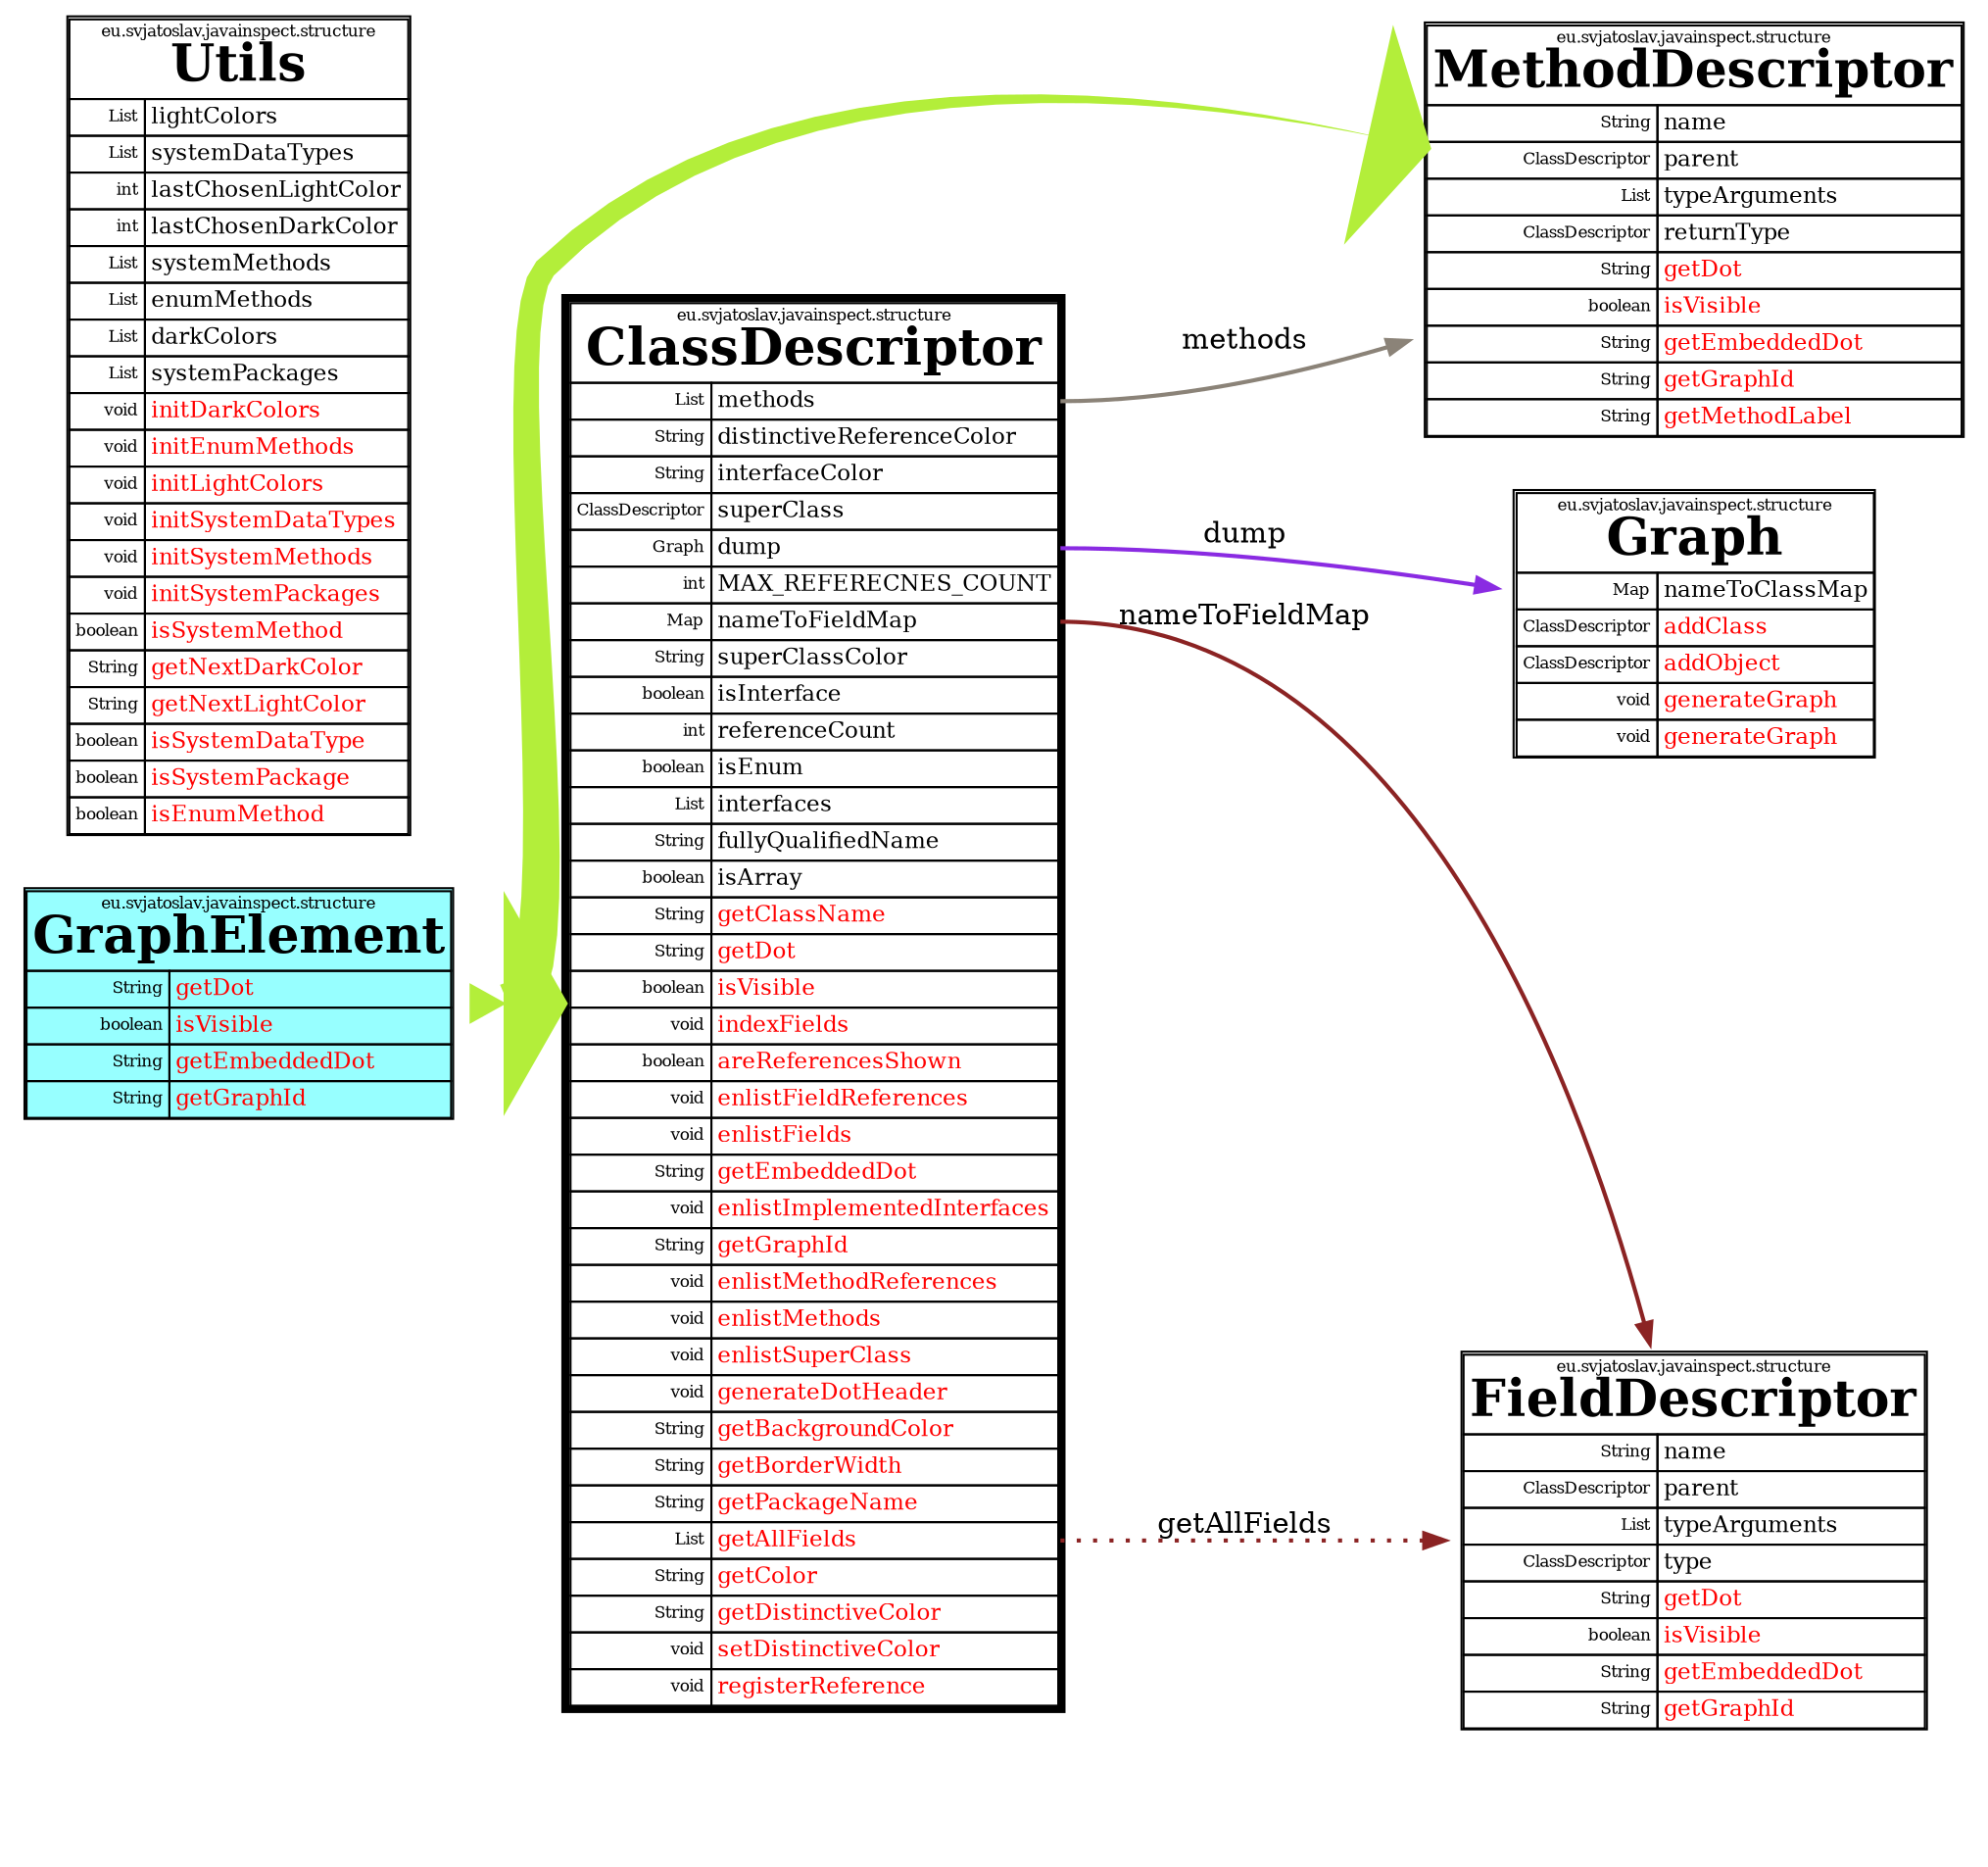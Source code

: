digraph Java {
graph [rankdir=LR, overlap = false, concentrate=true];

// Class: eu.svjatoslav.javainspect.structure.ClassDescriptor
    class_eu_svjatoslav_javainspect_structure_ClassDescriptor[label=<<TABLE  BORDER="4" CELLBORDER="1" CELLSPACING="0">

    // class descriptor header
    <TR><TD colspan="2" PORT="f0"><FONT POINT-SIZE="8.0" >eu.svjatoslav.javainspect.structure</FONT><br/><FONT POINT-SIZE="25.0"><B>ClassDescriptor</B></FONT></TD></TR>

    // fields:
        // methods
        <TR><td ALIGN="right"><FONT POINT-SIZE="8.0">List</FONT></td><TD PORT="methods" ALIGN="left"><FONT POINT-SIZE="11.0">methods</FONT></TD></TR>
        // distinctiveReferenceColor
        <TR><td ALIGN="right"><FONT POINT-SIZE="8.0">String</FONT></td><TD PORT="distinctiveReferenceColor" ALIGN="left"><FONT POINT-SIZE="11.0">distinctiveReferenceColor</FONT></TD></TR>
        // interfaceColor
        <TR><td ALIGN="right"><FONT POINT-SIZE="8.0">String</FONT></td><TD PORT="interfaceColor" ALIGN="left"><FONT POINT-SIZE="11.0">interfaceColor</FONT></TD></TR>
        // superClass
        <TR><td ALIGN="right"><FONT POINT-SIZE="8.0">ClassDescriptor</FONT></td><TD PORT="superClass" ALIGN="left"><FONT POINT-SIZE="11.0">superClass</FONT></TD></TR>
        // dump
        <TR><td ALIGN="right"><FONT POINT-SIZE="8.0">Graph</FONT></td><TD PORT="dump" ALIGN="left"><FONT POINT-SIZE="11.0">dump</FONT></TD></TR>
        // MAX_REFERECNES_COUNT
        <TR><td ALIGN="right"><FONT POINT-SIZE="8.0">int</FONT></td><TD PORT="MAX_REFERECNES_COUNT" ALIGN="left"><FONT POINT-SIZE="11.0">MAX_REFERECNES_COUNT</FONT></TD></TR>
        // nameToFieldMap
        <TR><td ALIGN="right"><FONT POINT-SIZE="8.0">Map</FONT></td><TD PORT="nameToFieldMap" ALIGN="left"><FONT POINT-SIZE="11.0">nameToFieldMap</FONT></TD></TR>
        // superClassColor
        <TR><td ALIGN="right"><FONT POINT-SIZE="8.0">String</FONT></td><TD PORT="superClassColor" ALIGN="left"><FONT POINT-SIZE="11.0">superClassColor</FONT></TD></TR>
        // isInterface
        <TR><td ALIGN="right"><FONT POINT-SIZE="8.0">boolean</FONT></td><TD PORT="isInterface" ALIGN="left"><FONT POINT-SIZE="11.0">isInterface</FONT></TD></TR>
        // referenceCount
        <TR><td ALIGN="right"><FONT POINT-SIZE="8.0">int</FONT></td><TD PORT="referenceCount" ALIGN="left"><FONT POINT-SIZE="11.0">referenceCount</FONT></TD></TR>
        // isEnum
        <TR><td ALIGN="right"><FONT POINT-SIZE="8.0">boolean</FONT></td><TD PORT="isEnum" ALIGN="left"><FONT POINT-SIZE="11.0">isEnum</FONT></TD></TR>
        // interfaces
        <TR><td ALIGN="right"><FONT POINT-SIZE="8.0">List</FONT></td><TD PORT="interfaces" ALIGN="left"><FONT POINT-SIZE="11.0">interfaces</FONT></TD></TR>
        // fullyQualifiedName
        <TR><td ALIGN="right"><FONT POINT-SIZE="8.0">String</FONT></td><TD PORT="fullyQualifiedName" ALIGN="left"><FONT POINT-SIZE="11.0">fullyQualifiedName</FONT></TD></TR>
        // isArray
        <TR><td ALIGN="right"><FONT POINT-SIZE="8.0">boolean</FONT></td><TD PORT="isArray" ALIGN="left"><FONT POINT-SIZE="11.0">isArray</FONT></TD></TR>

    // methods:
        // getClassName
        <TR><td ALIGN="right"><FONT POINT-SIZE="8.0">String</FONT></td><TD PORT="getClassName" ALIGN="left"><FONT COLOR ="red" POINT-SIZE="11.0">getClassName</FONT></TD></TR>
        // getDot
        <TR><td ALIGN="right"><FONT POINT-SIZE="8.0">String</FONT></td><TD PORT="getDot" ALIGN="left"><FONT COLOR ="red" POINT-SIZE="11.0">getDot</FONT></TD></TR>
        // isVisible
        <TR><td ALIGN="right"><FONT POINT-SIZE="8.0">boolean</FONT></td><TD PORT="isVisible" ALIGN="left"><FONT COLOR ="red" POINT-SIZE="11.0">isVisible</FONT></TD></TR>
        // indexFields
        <TR><td ALIGN="right"><FONT POINT-SIZE="8.0">void</FONT></td><TD PORT="indexFields" ALIGN="left"><FONT COLOR ="red" POINT-SIZE="11.0">indexFields</FONT></TD></TR>
        // areReferencesShown
        <TR><td ALIGN="right"><FONT POINT-SIZE="8.0">boolean</FONT></td><TD PORT="areReferencesShown" ALIGN="left"><FONT COLOR ="red" POINT-SIZE="11.0">areReferencesShown</FONT></TD></TR>
        // enlistFieldReferences
        <TR><td ALIGN="right"><FONT POINT-SIZE="8.0">void</FONT></td><TD PORT="enlistFieldReferences" ALIGN="left"><FONT COLOR ="red" POINT-SIZE="11.0">enlistFieldReferences</FONT></TD></TR>
        // enlistFields
        <TR><td ALIGN="right"><FONT POINT-SIZE="8.0">void</FONT></td><TD PORT="enlistFields" ALIGN="left"><FONT COLOR ="red" POINT-SIZE="11.0">enlistFields</FONT></TD></TR>
        // getEmbeddedDot
        <TR><td ALIGN="right"><FONT POINT-SIZE="8.0">String</FONT></td><TD PORT="getEmbeddedDot" ALIGN="left"><FONT COLOR ="red" POINT-SIZE="11.0">getEmbeddedDot</FONT></TD></TR>
        // enlistImplementedInterfaces
        <TR><td ALIGN="right"><FONT POINT-SIZE="8.0">void</FONT></td><TD PORT="enlistImplementedInterfaces" ALIGN="left"><FONT COLOR ="red" POINT-SIZE="11.0">enlistImplementedInterfaces</FONT></TD></TR>
        // getGraphId
        <TR><td ALIGN="right"><FONT POINT-SIZE="8.0">String</FONT></td><TD PORT="getGraphId" ALIGN="left"><FONT COLOR ="red" POINT-SIZE="11.0">getGraphId</FONT></TD></TR>
        // enlistMethodReferences
        <TR><td ALIGN="right"><FONT POINT-SIZE="8.0">void</FONT></td><TD PORT="enlistMethodReferences" ALIGN="left"><FONT COLOR ="red" POINT-SIZE="11.0">enlistMethodReferences</FONT></TD></TR>
        // enlistMethods
        <TR><td ALIGN="right"><FONT POINT-SIZE="8.0">void</FONT></td><TD PORT="enlistMethods" ALIGN="left"><FONT COLOR ="red" POINT-SIZE="11.0">enlistMethods</FONT></TD></TR>
        // enlistSuperClass
        <TR><td ALIGN="right"><FONT POINT-SIZE="8.0">void</FONT></td><TD PORT="enlistSuperClass" ALIGN="left"><FONT COLOR ="red" POINT-SIZE="11.0">enlistSuperClass</FONT></TD></TR>
        // generateDotHeader
        <TR><td ALIGN="right"><FONT POINT-SIZE="8.0">void</FONT></td><TD PORT="generateDotHeader" ALIGN="left"><FONT COLOR ="red" POINT-SIZE="11.0">generateDotHeader</FONT></TD></TR>
        // getBackgroundColor
        <TR><td ALIGN="right"><FONT POINT-SIZE="8.0">String</FONT></td><TD PORT="getBackgroundColor" ALIGN="left"><FONT COLOR ="red" POINT-SIZE="11.0">getBackgroundColor</FONT></TD></TR>
        // getBorderWidth
        <TR><td ALIGN="right"><FONT POINT-SIZE="8.0">String</FONT></td><TD PORT="getBorderWidth" ALIGN="left"><FONT COLOR ="red" POINT-SIZE="11.0">getBorderWidth</FONT></TD></TR>
        // getPackageName
        <TR><td ALIGN="right"><FONT POINT-SIZE="8.0">String</FONT></td><TD PORT="getPackageName" ALIGN="left"><FONT COLOR ="red" POINT-SIZE="11.0">getPackageName</FONT></TD></TR>
        // getAllFields
        <TR><td ALIGN="right"><FONT POINT-SIZE="8.0">List</FONT></td><TD PORT="getAllFields" ALIGN="left"><FONT COLOR ="red" POINT-SIZE="11.0">getAllFields</FONT></TD></TR>
        // getColor
        <TR><td ALIGN="right"><FONT POINT-SIZE="8.0">String</FONT></td><TD PORT="getColor" ALIGN="left"><FONT COLOR ="red" POINT-SIZE="11.0">getColor</FONT></TD></TR>
        // getDistinctiveColor
        <TR><td ALIGN="right"><FONT POINT-SIZE="8.0">String</FONT></td><TD PORT="getDistinctiveColor" ALIGN="left"><FONT COLOR ="red" POINT-SIZE="11.0">getDistinctiveColor</FONT></TD></TR>
        // setDistinctiveColor
        <TR><td ALIGN="right"><FONT POINT-SIZE="8.0">void</FONT></td><TD PORT="setDistinctiveColor" ALIGN="left"><FONT COLOR ="red" POINT-SIZE="11.0">setDistinctiveColor</FONT></TD></TR>
        // registerReference
        <TR><td ALIGN="right"><FONT POINT-SIZE="8.0">void</FONT></td><TD PORT="registerReference" ALIGN="left"><FONT COLOR ="red" POINT-SIZE="11.0">registerReference</FONT></TD></TR>
    </TABLE>>, shape="none"];

    // field references to other classes
    class_eu_svjatoslav_javainspect_structure_ClassDescriptor:methods -> class_eu_svjatoslav_javainspect_structure_MethodDescriptor[label="methods", color="antiquewhite4", style="bold"];
    class_eu_svjatoslav_javainspect_structure_ClassDescriptor:dump -> class_eu_svjatoslav_javainspect_structure_Graph[label="dump", color="blueviolet", style="bold"];
    class_eu_svjatoslav_javainspect_structure_ClassDescriptor:nameToFieldMap -> class_eu_svjatoslav_javainspect_structure_FieldDescriptor[label="nameToFieldMap", color="brown4", style="bold"];

    // method references to other classes
    class_eu_svjatoslav_javainspect_structure_ClassDescriptor:getAllFields -> class_eu_svjatoslav_javainspect_structure_FieldDescriptor[label="getAllFields", color="brown4", style="dotted, bold"];

    // interfaces implemented by class: eu.svjatoslav.javainspect.structure.ClassDescriptor
    class_eu_svjatoslav_javainspect_structure_GraphElement -> class_eu_svjatoslav_javainspect_structure_ClassDescriptor[style="dotted, tapered", color="olivedrab2", penwidth=20, dir="forward"];

// Class: eu.svjatoslav.javainspect.structure.MethodDescriptor
    class_eu_svjatoslav_javainspect_structure_MethodDescriptor[label=<<TABLE  BORDER="1" CELLBORDER="1" CELLSPACING="0">

    // class descriptor header
    <TR><TD colspan="2" PORT="f0"><FONT POINT-SIZE="8.0" >eu.svjatoslav.javainspect.structure</FONT><br/><FONT POINT-SIZE="25.0"><B>MethodDescriptor</B></FONT></TD></TR>

    // fields:
        // name
        <TR><td ALIGN="right"><FONT POINT-SIZE="8.0">String</FONT></td><TD PORT="name" ALIGN="left"><FONT POINT-SIZE="11.0">name</FONT></TD></TR>
        // parent
        <TR><td ALIGN="right"><FONT POINT-SIZE="8.0">ClassDescriptor</FONT></td><TD PORT="parent" ALIGN="left"><FONT POINT-SIZE="11.0">parent</FONT></TD></TR>
        // typeArguments
        <TR><td ALIGN="right"><FONT POINT-SIZE="8.0">List</FONT></td><TD PORT="typeArguments" ALIGN="left"><FONT POINT-SIZE="11.0">typeArguments</FONT></TD></TR>
        // returnType
        <TR><td ALIGN="right"><FONT POINT-SIZE="8.0">ClassDescriptor</FONT></td><TD PORT="returnType" ALIGN="left"><FONT POINT-SIZE="11.0">returnType</FONT></TD></TR>

    // methods:
        // getDot
        <TR><td ALIGN="right"><FONT POINT-SIZE="8.0">String</FONT></td><TD PORT="getDot" ALIGN="left"><FONT COLOR ="red" POINT-SIZE="11.0">getDot</FONT></TD></TR>
        // isVisible
        <TR><td ALIGN="right"><FONT POINT-SIZE="8.0">boolean</FONT></td><TD PORT="isVisible" ALIGN="left"><FONT COLOR ="red" POINT-SIZE="11.0">isVisible</FONT></TD></TR>
        // getEmbeddedDot
        <TR><td ALIGN="right"><FONT POINT-SIZE="8.0">String</FONT></td><TD PORT="getEmbeddedDot" ALIGN="left"><FONT COLOR ="red" POINT-SIZE="11.0">getEmbeddedDot</FONT></TD></TR>
        // getGraphId
        <TR><td ALIGN="right"><FONT POINT-SIZE="8.0">String</FONT></td><TD PORT="getGraphId" ALIGN="left"><FONT COLOR ="red" POINT-SIZE="11.0">getGraphId</FONT></TD></TR>
        // getMethodLabel
        <TR><td ALIGN="right"><FONT POINT-SIZE="8.0">String</FONT></td><TD PORT="getMethodLabel" ALIGN="left"><FONT COLOR ="red" POINT-SIZE="11.0">getMethodLabel</FONT></TD></TR>
    </TABLE>>, shape="none"];

    // field references to other classes

    // method references to other classes

    // interfaces implemented by class: eu.svjatoslav.javainspect.structure.MethodDescriptor
    class_eu_svjatoslav_javainspect_structure_GraphElement -> class_eu_svjatoslav_javainspect_structure_MethodDescriptor[style="dotted, tapered", color="olivedrab2", penwidth=20, dir="forward"];

// Class: eu.svjatoslav.javainspect.structure.Graph
    class_eu_svjatoslav_javainspect_structure_Graph[label=<<TABLE  BORDER="1" CELLBORDER="1" CELLSPACING="0">

    // class descriptor header
    <TR><TD colspan="2" PORT="f0"><FONT POINT-SIZE="8.0" >eu.svjatoslav.javainspect.structure</FONT><br/><FONT POINT-SIZE="25.0"><B>Graph</B></FONT></TD></TR>

    // fields:
        // nameToClassMap
        <TR><td ALIGN="right"><FONT POINT-SIZE="8.0">Map</FONT></td><TD PORT="nameToClassMap" ALIGN="left"><FONT POINT-SIZE="11.0">nameToClassMap</FONT></TD></TR>

    // methods:
        // addClass
        <TR><td ALIGN="right"><FONT POINT-SIZE="8.0">ClassDescriptor</FONT></td><TD PORT="addClass" ALIGN="left"><FONT COLOR ="red" POINT-SIZE="11.0">addClass</FONT></TD></TR>
        // addObject
        <TR><td ALIGN="right"><FONT POINT-SIZE="8.0">ClassDescriptor</FONT></td><TD PORT="addObject" ALIGN="left"><FONT COLOR ="red" POINT-SIZE="11.0">addObject</FONT></TD></TR>
        // generateGraph
        <TR><td ALIGN="right"><FONT POINT-SIZE="8.0">void</FONT></td><TD PORT="generateGraph" ALIGN="left"><FONT COLOR ="red" POINT-SIZE="11.0">generateGraph</FONT></TD></TR>
        // generateGraph
        <TR><td ALIGN="right"><FONT POINT-SIZE="8.0">void</FONT></td><TD PORT="generateGraph" ALIGN="left"><FONT COLOR ="red" POINT-SIZE="11.0">generateGraph</FONT></TD></TR>
    </TABLE>>, shape="none"];

    // field references to other classes

    // method references to other classes

// Class: eu.svjatoslav.javainspect.structure.Utils
    class_eu_svjatoslav_javainspect_structure_Utils[label=<<TABLE  BORDER="1" CELLBORDER="1" CELLSPACING="0">

    // class descriptor header
    <TR><TD colspan="2" PORT="f0"><FONT POINT-SIZE="8.0" >eu.svjatoslav.javainspect.structure</FONT><br/><FONT POINT-SIZE="25.0"><B>Utils</B></FONT></TD></TR>

    // fields:
        // lightColors
        <TR><td ALIGN="right"><FONT POINT-SIZE="8.0">List</FONT></td><TD PORT="lightColors" ALIGN="left"><FONT POINT-SIZE="11.0">lightColors</FONT></TD></TR>
        // systemDataTypes
        <TR><td ALIGN="right"><FONT POINT-SIZE="8.0">List</FONT></td><TD PORT="systemDataTypes" ALIGN="left"><FONT POINT-SIZE="11.0">systemDataTypes</FONT></TD></TR>
        // lastChosenLightColor
        <TR><td ALIGN="right"><FONT POINT-SIZE="8.0">int</FONT></td><TD PORT="lastChosenLightColor" ALIGN="left"><FONT POINT-SIZE="11.0">lastChosenLightColor</FONT></TD></TR>
        // lastChosenDarkColor
        <TR><td ALIGN="right"><FONT POINT-SIZE="8.0">int</FONT></td><TD PORT="lastChosenDarkColor" ALIGN="left"><FONT POINT-SIZE="11.0">lastChosenDarkColor</FONT></TD></TR>
        // systemMethods
        <TR><td ALIGN="right"><FONT POINT-SIZE="8.0">List</FONT></td><TD PORT="systemMethods" ALIGN="left"><FONT POINT-SIZE="11.0">systemMethods</FONT></TD></TR>
        // enumMethods
        <TR><td ALIGN="right"><FONT POINT-SIZE="8.0">List</FONT></td><TD PORT="enumMethods" ALIGN="left"><FONT POINT-SIZE="11.0">enumMethods</FONT></TD></TR>
        // darkColors
        <TR><td ALIGN="right"><FONT POINT-SIZE="8.0">List</FONT></td><TD PORT="darkColors" ALIGN="left"><FONT POINT-SIZE="11.0">darkColors</FONT></TD></TR>
        // systemPackages
        <TR><td ALIGN="right"><FONT POINT-SIZE="8.0">List</FONT></td><TD PORT="systemPackages" ALIGN="left"><FONT POINT-SIZE="11.0">systemPackages</FONT></TD></TR>

    // methods:
        // initDarkColors
        <TR><td ALIGN="right"><FONT POINT-SIZE="8.0">void</FONT></td><TD PORT="initDarkColors" ALIGN="left"><FONT COLOR ="red" POINT-SIZE="11.0">initDarkColors</FONT></TD></TR>
        // initEnumMethods
        <TR><td ALIGN="right"><FONT POINT-SIZE="8.0">void</FONT></td><TD PORT="initEnumMethods" ALIGN="left"><FONT COLOR ="red" POINT-SIZE="11.0">initEnumMethods</FONT></TD></TR>
        // initLightColors
        <TR><td ALIGN="right"><FONT POINT-SIZE="8.0">void</FONT></td><TD PORT="initLightColors" ALIGN="left"><FONT COLOR ="red" POINT-SIZE="11.0">initLightColors</FONT></TD></TR>
        // initSystemDataTypes
        <TR><td ALIGN="right"><FONT POINT-SIZE="8.0">void</FONT></td><TD PORT="initSystemDataTypes" ALIGN="left"><FONT COLOR ="red" POINT-SIZE="11.0">initSystemDataTypes</FONT></TD></TR>
        // initSystemMethods
        <TR><td ALIGN="right"><FONT POINT-SIZE="8.0">void</FONT></td><TD PORT="initSystemMethods" ALIGN="left"><FONT COLOR ="red" POINT-SIZE="11.0">initSystemMethods</FONT></TD></TR>
        // initSystemPackages
        <TR><td ALIGN="right"><FONT POINT-SIZE="8.0">void</FONT></td><TD PORT="initSystemPackages" ALIGN="left"><FONT COLOR ="red" POINT-SIZE="11.0">initSystemPackages</FONT></TD></TR>
        // isSystemMethod
        <TR><td ALIGN="right"><FONT POINT-SIZE="8.0">boolean</FONT></td><TD PORT="isSystemMethod" ALIGN="left"><FONT COLOR ="red" POINT-SIZE="11.0">isSystemMethod</FONT></TD></TR>
        // getNextDarkColor
        <TR><td ALIGN="right"><FONT POINT-SIZE="8.0">String</FONT></td><TD PORT="getNextDarkColor" ALIGN="left"><FONT COLOR ="red" POINT-SIZE="11.0">getNextDarkColor</FONT></TD></TR>
        // getNextLightColor
        <TR><td ALIGN="right"><FONT POINT-SIZE="8.0">String</FONT></td><TD PORT="getNextLightColor" ALIGN="left"><FONT COLOR ="red" POINT-SIZE="11.0">getNextLightColor</FONT></TD></TR>
        // isSystemDataType
        <TR><td ALIGN="right"><FONT POINT-SIZE="8.0">boolean</FONT></td><TD PORT="isSystemDataType" ALIGN="left"><FONT COLOR ="red" POINT-SIZE="11.0">isSystemDataType</FONT></TD></TR>
        // isSystemPackage
        <TR><td ALIGN="right"><FONT POINT-SIZE="8.0">boolean</FONT></td><TD PORT="isSystemPackage" ALIGN="left"><FONT COLOR ="red" POINT-SIZE="11.0">isSystemPackage</FONT></TD></TR>
        // isEnumMethod
        <TR><td ALIGN="right"><FONT POINT-SIZE="8.0">boolean</FONT></td><TD PORT="isEnumMethod" ALIGN="left"><FONT COLOR ="red" POINT-SIZE="11.0">isEnumMethod</FONT></TD></TR>
    </TABLE>>, shape="none"];

    // field references to other classes

    // method references to other classes

// Class: eu.svjatoslav.javainspect.structure.GraphElement
    class_eu_svjatoslav_javainspect_structure_GraphElement[label=<<TABLE bgcolor="darkslategray1" BORDER="1" CELLBORDER="1" CELLSPACING="0">

    // class descriptor header
    <TR><TD colspan="2" PORT="f0"><FONT POINT-SIZE="8.0" >eu.svjatoslav.javainspect.structure</FONT><br/><FONT POINT-SIZE="25.0"><B>GraphElement</B></FONT></TD></TR>

    // methods:
        // getDot
        <TR><td ALIGN="right"><FONT POINT-SIZE="8.0">String</FONT></td><TD PORT="getDot" ALIGN="left"><FONT COLOR ="red" POINT-SIZE="11.0">getDot</FONT></TD></TR>
        // isVisible
        <TR><td ALIGN="right"><FONT POINT-SIZE="8.0">boolean</FONT></td><TD PORT="isVisible" ALIGN="left"><FONT COLOR ="red" POINT-SIZE="11.0">isVisible</FONT></TD></TR>
        // getEmbeddedDot
        <TR><td ALIGN="right"><FONT POINT-SIZE="8.0">String</FONT></td><TD PORT="getEmbeddedDot" ALIGN="left"><FONT COLOR ="red" POINT-SIZE="11.0">getEmbeddedDot</FONT></TD></TR>
        // getGraphId
        <TR><td ALIGN="right"><FONT POINT-SIZE="8.0">String</FONT></td><TD PORT="getGraphId" ALIGN="left"><FONT COLOR ="red" POINT-SIZE="11.0">getGraphId</FONT></TD></TR>
    </TABLE>>, shape="none"];

    // method references to other classes

// Class: eu.svjatoslav.javainspect.structure.FieldDescriptor
    class_eu_svjatoslav_javainspect_structure_FieldDescriptor[label=<<TABLE  BORDER="1" CELLBORDER="1" CELLSPACING="0">

    // class descriptor header
    <TR><TD colspan="2" PORT="f0"><FONT POINT-SIZE="8.0" >eu.svjatoslav.javainspect.structure</FONT><br/><FONT POINT-SIZE="25.0"><B>FieldDescriptor</B></FONT></TD></TR>

    // fields:
        // name
        <TR><td ALIGN="right"><FONT POINT-SIZE="8.0">String</FONT></td><TD PORT="name" ALIGN="left"><FONT POINT-SIZE="11.0">name</FONT></TD></TR>
        // parent
        <TR><td ALIGN="right"><FONT POINT-SIZE="8.0">ClassDescriptor</FONT></td><TD PORT="parent" ALIGN="left"><FONT POINT-SIZE="11.0">parent</FONT></TD></TR>
        // typeArguments
        <TR><td ALIGN="right"><FONT POINT-SIZE="8.0">List</FONT></td><TD PORT="typeArguments" ALIGN="left"><FONT POINT-SIZE="11.0">typeArguments</FONT></TD></TR>
        // type
        <TR><td ALIGN="right"><FONT POINT-SIZE="8.0">ClassDescriptor</FONT></td><TD PORT="type" ALIGN="left"><FONT POINT-SIZE="11.0">type</FONT></TD></TR>

    // methods:
        // getDot
        <TR><td ALIGN="right"><FONT POINT-SIZE="8.0">String</FONT></td><TD PORT="getDot" ALIGN="left"><FONT COLOR ="red" POINT-SIZE="11.0">getDot</FONT></TD></TR>
        // isVisible
        <TR><td ALIGN="right"><FONT POINT-SIZE="8.0">boolean</FONT></td><TD PORT="isVisible" ALIGN="left"><FONT COLOR ="red" POINT-SIZE="11.0">isVisible</FONT></TD></TR>
        // getEmbeddedDot
        <TR><td ALIGN="right"><FONT POINT-SIZE="8.0">String</FONT></td><TD PORT="getEmbeddedDot" ALIGN="left"><FONT COLOR ="red" POINT-SIZE="11.0">getEmbeddedDot</FONT></TD></TR>
        // getGraphId
        <TR><td ALIGN="right"><FONT POINT-SIZE="8.0">String</FONT></td><TD PORT="getGraphId" ALIGN="left"><FONT COLOR ="red" POINT-SIZE="11.0">getGraphId</FONT></TD></TR>
    </TABLE>>, shape="none"];

    // field references to other classes

    // method references to other classes

    // interfaces implemented by class: eu.svjatoslav.javainspect.structure.FieldDescriptor
    class_eu_svjatoslav_javainspect_structure_GraphElement -> class_eu_svjatoslav_javainspect_structure_FieldDescriptor[style="dotted, tapered", color="olivedrab2", penwidth=20, dir="forward"];
}
